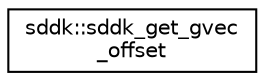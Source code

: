 digraph "Graphical Class Hierarchy"
{
 // INTERACTIVE_SVG=YES
  edge [fontname="Helvetica",fontsize="10",labelfontname="Helvetica",labelfontsize="10"];
  node [fontname="Helvetica",fontsize="10",shape=record];
  rankdir="LR";
  Node1 [label="sddk::sddk_get_gvec\l_offset",height=0.2,width=0.4,color="black", fillcolor="white", style="filled",URL="$interfacesddk_1_1sddk__get__gvec__offset.html"];
}
